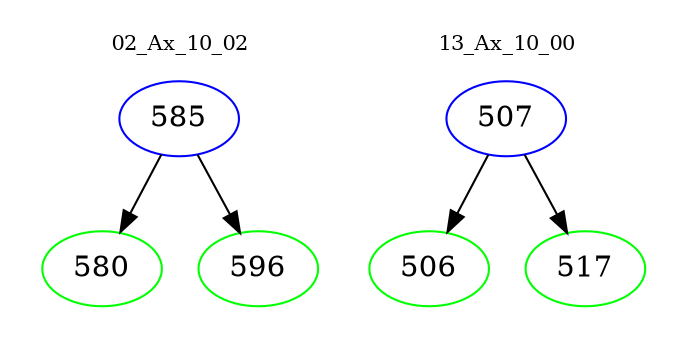 digraph{
subgraph cluster_0 {
color = white
label = "02_Ax_10_02";
fontsize=10;
T0_585 [label="585", color="blue"]
T0_585 -> T0_580 [color="black"]
T0_580 [label="580", color="green"]
T0_585 -> T0_596 [color="black"]
T0_596 [label="596", color="green"]
}
subgraph cluster_1 {
color = white
label = "13_Ax_10_00";
fontsize=10;
T1_507 [label="507", color="blue"]
T1_507 -> T1_506 [color="black"]
T1_506 [label="506", color="green"]
T1_507 -> T1_517 [color="black"]
T1_517 [label="517", color="green"]
}
}
